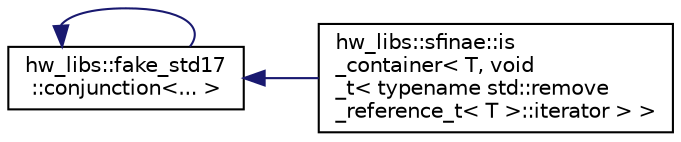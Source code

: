 digraph "Graphical Class Hierarchy"
{
 // INTERACTIVE_SVG=YES
  edge [fontname="Helvetica",fontsize="10",labelfontname="Helvetica",labelfontsize="10"];
  node [fontname="Helvetica",fontsize="10",shape=record];
  rankdir="LR";
  Node0 [label="true_type",height=0.2,width=0.4,color="grey75", fillcolor="white", style="filled"];
  Node0 -> Node0 [dir="back",color="midnightblue",fontsize="10",style="solid",fontname="Helvetica"];
  Node0 [label="hw_libs::fake_std17\l::conjunction\<... \>",height=0.2,width=0.4,color="black", fillcolor="white", style="filled",URL="$structhw__libs_1_1fake__std17_1_1conjunction.html"];
  Node0 -> Node2 [dir="back",color="midnightblue",fontsize="10",style="solid",fontname="Helvetica"];
  Node2 [label="hw_libs::sfinae::is\l_container\< T, void\l_t\< typename std::remove\l_reference_t\< T \>::iterator \> \>",height=0.2,width=0.4,color="black", fillcolor="white", style="filled",URL="$structhw__libs_1_1sfinae_1_1is__container_3_01_t_00_01void__t_3_01typename_01std_1_1remove__refe056f23b3351f1e8fe02e8093a775fb6a.html"];
}
